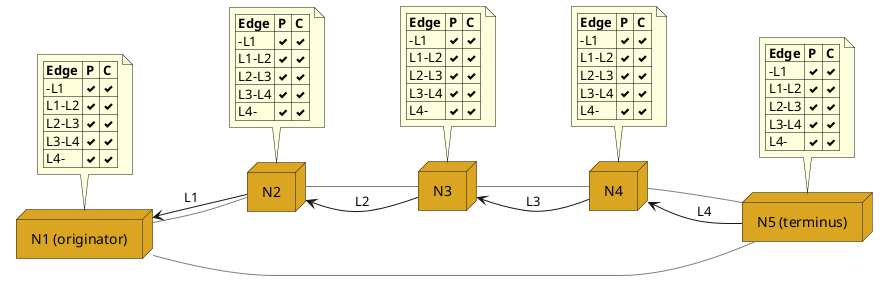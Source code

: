@startuml
left to right direction

node "N1 (originator)" as N1 #GoldenRod
node N2 #GoldenRod
node N3 #GoldenRod
node N4 #GoldenRod
node "N5 (terminus)" as N5 #GoldenRod

N2 -[#Gray]- N1
N1 <-- N2 : L1
N2 <-- N3 : L2
N3 -[#Gray]- N2
N3 <-- N4 : L3
N4 -[#Gray]- N3
N4 <-- N5 : L4
N5 -[#Gray]- N4
N1 -[#Gray]- N5

note top of N1
    |= Edge |= P |= C |
    | -L1 | <&check> | <&check> |
    | L1-L2 | <&check> | <&check> |
    | L2-L3 | <&check> | <&check> |
    | L3-L4 | <&check> | <&check> |
    | L4- | <&check> | <&check> |
end note

note top of N2
    |= Edge |= P |= C |
    | -L1 | <&check> | <&check> |
    | L1-L2 | <&check> | <&check> |
    | L2-L3 | <&check> | <&check> |
    | L3-L4 | <&check> | <&check> |
    | L4- | <&check> | <&check> |
end note

note top of N3
    |= Edge |= P |= C |
    | -L1 | <&check> | <&check> |
    | L1-L2 | <&check> | <&check> |
    | L2-L3 | <&check> | <&check> |
    | L3-L4 | <&check> | <&check> |
    | L4- | <&check> | <&check> |
end note

note top of N4
    |= Edge |= P |= C |
    | -L1 | <&check> | <&check> |
    | L1-L2 | <&check> | <&check> |
    | L2-L3 | <&check> | <&check> |
    | L3-L4 | <&check> | <&check> |
    | L4- | <&check> | <&check> |
end note

note top of N5
    |= Edge |= P |= C |
    | -L1 | <&check> | <&check> |
    | L1-L2 | <&check> | <&check> |
    | L2-L3 | <&check> | <&check> |
    | L3-L4 | <&check> | <&check> |
    | L4- | <&check> | <&check> |
end note


@enduml
